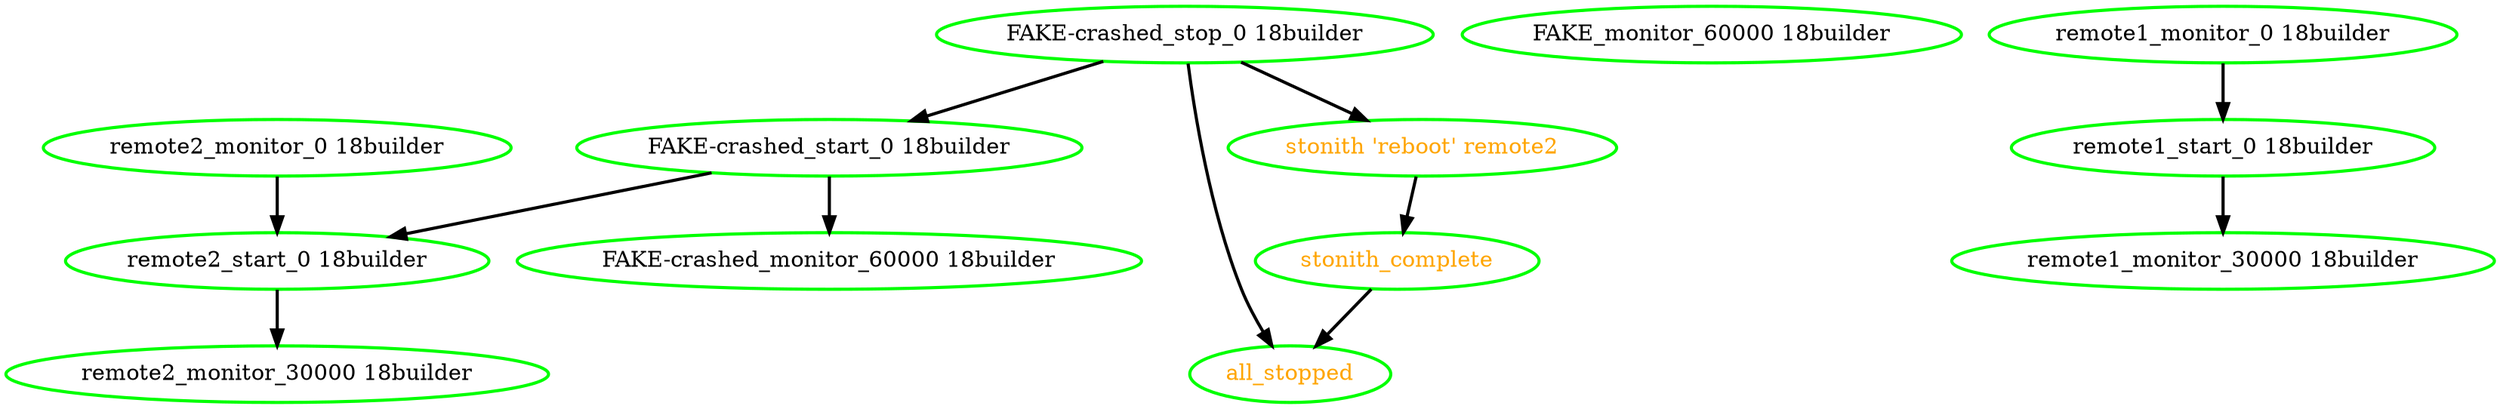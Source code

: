 digraph "g" {
"FAKE-crashed_monitor_60000 18builder" [ style=bold color="green" fontcolor="black"]
"FAKE-crashed_start_0 18builder" -> "FAKE-crashed_monitor_60000 18builder" [ style = bold]
"FAKE-crashed_start_0 18builder" -> "remote2_start_0 18builder" [ style = bold]
"FAKE-crashed_start_0 18builder" [ style=bold color="green" fontcolor="black"]
"FAKE-crashed_stop_0 18builder" -> "FAKE-crashed_start_0 18builder" [ style = bold]
"FAKE-crashed_stop_0 18builder" -> "all_stopped" [ style = bold]
"FAKE-crashed_stop_0 18builder" -> "stonith 'reboot' remote2" [ style = bold]
"FAKE-crashed_stop_0 18builder" [ style=bold color="green" fontcolor="black"]
"FAKE_monitor_60000 18builder" [ style=bold color="green" fontcolor="black"]
"all_stopped" [ style=bold color="green" fontcolor="orange"]
"remote1_monitor_0 18builder" -> "remote1_start_0 18builder" [ style = bold]
"remote1_monitor_0 18builder" [ style=bold color="green" fontcolor="black"]
"remote1_monitor_30000 18builder" [ style=bold color="green" fontcolor="black"]
"remote1_start_0 18builder" -> "remote1_monitor_30000 18builder" [ style = bold]
"remote1_start_0 18builder" [ style=bold color="green" fontcolor="black"]
"remote2_monitor_0 18builder" -> "remote2_start_0 18builder" [ style = bold]
"remote2_monitor_0 18builder" [ style=bold color="green" fontcolor="black"]
"remote2_monitor_30000 18builder" [ style=bold color="green" fontcolor="black"]
"remote2_start_0 18builder" -> "remote2_monitor_30000 18builder" [ style = bold]
"remote2_start_0 18builder" [ style=bold color="green" fontcolor="black"]
"stonith 'reboot' remote2" -> "stonith_complete" [ style = bold]
"stonith 'reboot' remote2" [ style=bold color="green" fontcolor="orange"]
"stonith_complete" -> "all_stopped" [ style = bold]
"stonith_complete" [ style=bold color="green" fontcolor="orange"]
}
